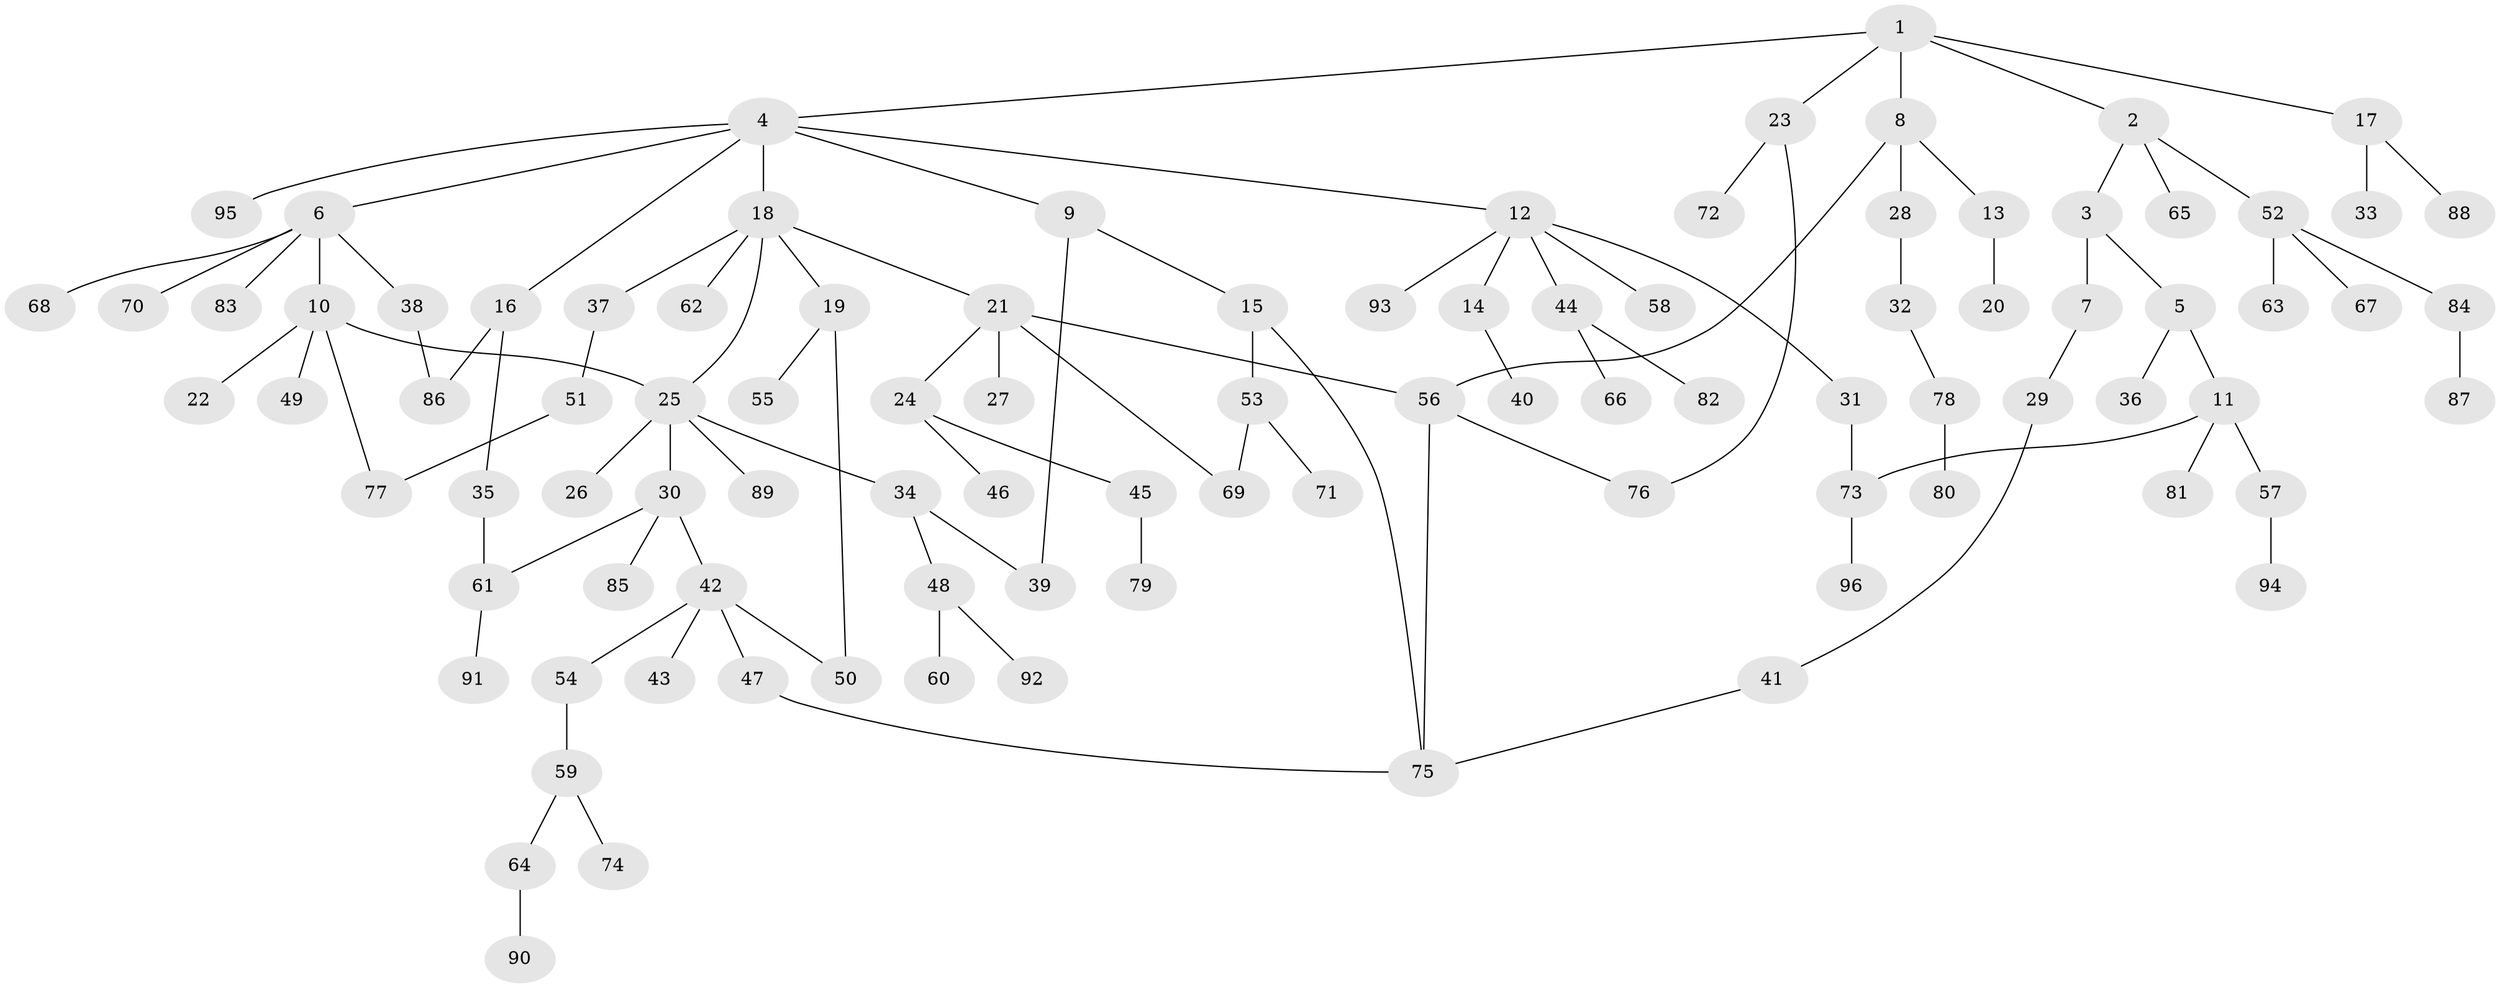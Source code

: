 // coarse degree distribution, {7: 0.045454545454545456, 3: 0.09090909090909091, 6: 0.030303030303030304, 5: 0.06060606060606061, 9: 0.015151515151515152, 2: 0.25757575757575757, 4: 0.045454545454545456, 1: 0.45454545454545453}
// Generated by graph-tools (version 1.1) at 2025/41/03/06/25 10:41:27]
// undirected, 96 vertices, 108 edges
graph export_dot {
graph [start="1"]
  node [color=gray90,style=filled];
  1;
  2;
  3;
  4;
  5;
  6;
  7;
  8;
  9;
  10;
  11;
  12;
  13;
  14;
  15;
  16;
  17;
  18;
  19;
  20;
  21;
  22;
  23;
  24;
  25;
  26;
  27;
  28;
  29;
  30;
  31;
  32;
  33;
  34;
  35;
  36;
  37;
  38;
  39;
  40;
  41;
  42;
  43;
  44;
  45;
  46;
  47;
  48;
  49;
  50;
  51;
  52;
  53;
  54;
  55;
  56;
  57;
  58;
  59;
  60;
  61;
  62;
  63;
  64;
  65;
  66;
  67;
  68;
  69;
  70;
  71;
  72;
  73;
  74;
  75;
  76;
  77;
  78;
  79;
  80;
  81;
  82;
  83;
  84;
  85;
  86;
  87;
  88;
  89;
  90;
  91;
  92;
  93;
  94;
  95;
  96;
  1 -- 2;
  1 -- 4;
  1 -- 8;
  1 -- 17;
  1 -- 23;
  2 -- 3;
  2 -- 52;
  2 -- 65;
  3 -- 5;
  3 -- 7;
  4 -- 6;
  4 -- 9;
  4 -- 12;
  4 -- 16;
  4 -- 18;
  4 -- 95;
  5 -- 11;
  5 -- 36;
  6 -- 10;
  6 -- 38;
  6 -- 68;
  6 -- 70;
  6 -- 83;
  7 -- 29;
  8 -- 13;
  8 -- 28;
  8 -- 56;
  9 -- 15;
  9 -- 39;
  10 -- 22;
  10 -- 49;
  10 -- 77;
  10 -- 25;
  11 -- 57;
  11 -- 81;
  11 -- 73;
  12 -- 14;
  12 -- 31;
  12 -- 44;
  12 -- 58;
  12 -- 93;
  13 -- 20;
  14 -- 40;
  15 -- 53;
  15 -- 75;
  16 -- 35;
  16 -- 86;
  17 -- 33;
  17 -- 88;
  18 -- 19;
  18 -- 21;
  18 -- 25;
  18 -- 37;
  18 -- 62;
  19 -- 55;
  19 -- 50;
  21 -- 24;
  21 -- 27;
  21 -- 56;
  21 -- 69;
  23 -- 72;
  23 -- 76;
  24 -- 45;
  24 -- 46;
  25 -- 26;
  25 -- 30;
  25 -- 34;
  25 -- 89;
  28 -- 32;
  29 -- 41;
  30 -- 42;
  30 -- 61;
  30 -- 85;
  31 -- 73;
  32 -- 78;
  34 -- 39;
  34 -- 48;
  35 -- 61;
  37 -- 51;
  38 -- 86;
  41 -- 75;
  42 -- 43;
  42 -- 47;
  42 -- 50;
  42 -- 54;
  44 -- 66;
  44 -- 82;
  45 -- 79;
  47 -- 75;
  48 -- 60;
  48 -- 92;
  51 -- 77;
  52 -- 63;
  52 -- 67;
  52 -- 84;
  53 -- 69;
  53 -- 71;
  54 -- 59;
  56 -- 76;
  56 -- 75;
  57 -- 94;
  59 -- 64;
  59 -- 74;
  61 -- 91;
  64 -- 90;
  73 -- 96;
  78 -- 80;
  84 -- 87;
}
